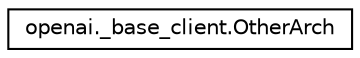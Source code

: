 digraph "Graphical Class Hierarchy"
{
 // LATEX_PDF_SIZE
  edge [fontname="Helvetica",fontsize="10",labelfontname="Helvetica",labelfontsize="10"];
  node [fontname="Helvetica",fontsize="10",shape=record];
  rankdir="LR";
  Node0 [label="openai._base_client.OtherArch",height=0.2,width=0.4,color="black", fillcolor="white", style="filled",URL="$classopenai_1_1__base__client_1_1OtherArch.html",tooltip=" "];
}
